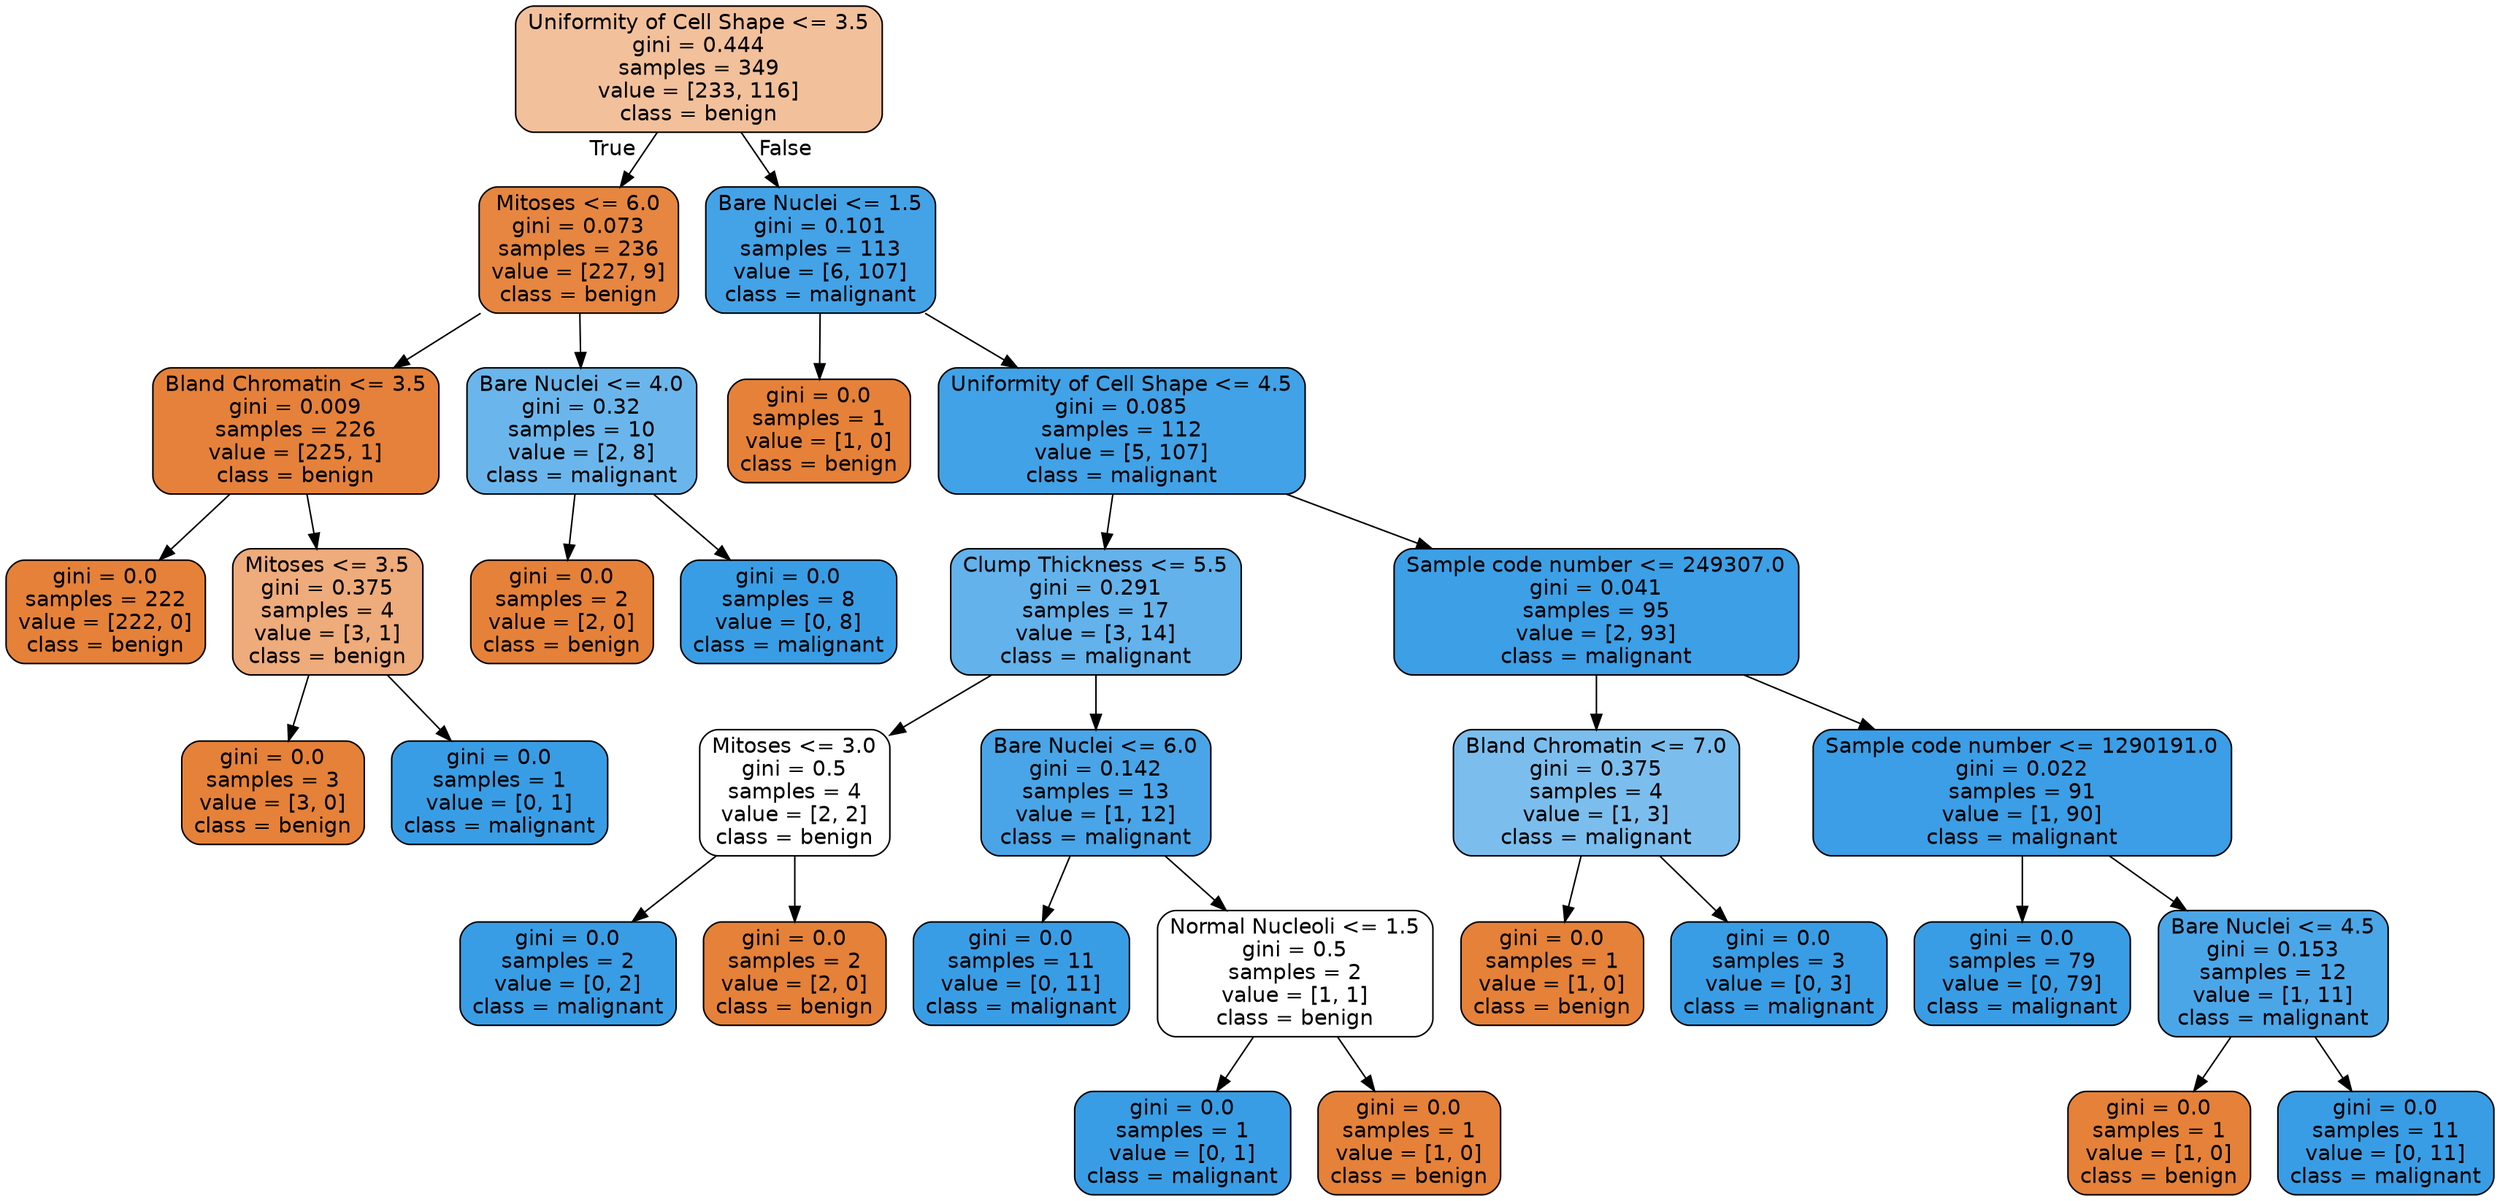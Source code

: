 digraph Tree {
node [shape=box, style="filled, rounded", color="black", fontname=helvetica] ;
edge [fontname=helvetica] ;
0 [label="Uniformity of Cell Shape <= 3.5\ngini = 0.444\nsamples = 349\nvalue = [233, 116]\nclass = benign", fillcolor="#e5813980"] ;
1 [label="Mitoses <= 6.0\ngini = 0.073\nsamples = 236\nvalue = [227, 9]\nclass = benign", fillcolor="#e58139f5"] ;
0 -> 1 [labeldistance=2.5, labelangle=45, headlabel="True"] ;
2 [label="Bland Chromatin <= 3.5\ngini = 0.009\nsamples = 226\nvalue = [225, 1]\nclass = benign", fillcolor="#e58139fe"] ;
1 -> 2 ;
3 [label="gini = 0.0\nsamples = 222\nvalue = [222, 0]\nclass = benign", fillcolor="#e58139ff"] ;
2 -> 3 ;
4 [label="Mitoses <= 3.5\ngini = 0.375\nsamples = 4\nvalue = [3, 1]\nclass = benign", fillcolor="#e58139aa"] ;
2 -> 4 ;
5 [label="gini = 0.0\nsamples = 3\nvalue = [3, 0]\nclass = benign", fillcolor="#e58139ff"] ;
4 -> 5 ;
6 [label="gini = 0.0\nsamples = 1\nvalue = [0, 1]\nclass = malignant", fillcolor="#399de5ff"] ;
4 -> 6 ;
7 [label="Bare Nuclei <= 4.0\ngini = 0.32\nsamples = 10\nvalue = [2, 8]\nclass = malignant", fillcolor="#399de5bf"] ;
1 -> 7 ;
8 [label="gini = 0.0\nsamples = 2\nvalue = [2, 0]\nclass = benign", fillcolor="#e58139ff"] ;
7 -> 8 ;
9 [label="gini = 0.0\nsamples = 8\nvalue = [0, 8]\nclass = malignant", fillcolor="#399de5ff"] ;
7 -> 9 ;
10 [label="Bare Nuclei <= 1.5\ngini = 0.101\nsamples = 113\nvalue = [6, 107]\nclass = malignant", fillcolor="#399de5f1"] ;
0 -> 10 [labeldistance=2.5, labelangle=-45, headlabel="False"] ;
11 [label="gini = 0.0\nsamples = 1\nvalue = [1, 0]\nclass = benign", fillcolor="#e58139ff"] ;
10 -> 11 ;
12 [label="Uniformity of Cell Shape <= 4.5\ngini = 0.085\nsamples = 112\nvalue = [5, 107]\nclass = malignant", fillcolor="#399de5f3"] ;
10 -> 12 ;
13 [label="Clump Thickness <= 5.5\ngini = 0.291\nsamples = 17\nvalue = [3, 14]\nclass = malignant", fillcolor="#399de5c8"] ;
12 -> 13 ;
14 [label="Mitoses <= 3.0\ngini = 0.5\nsamples = 4\nvalue = [2, 2]\nclass = benign", fillcolor="#e5813900"] ;
13 -> 14 ;
15 [label="gini = 0.0\nsamples = 2\nvalue = [0, 2]\nclass = malignant", fillcolor="#399de5ff"] ;
14 -> 15 ;
16 [label="gini = 0.0\nsamples = 2\nvalue = [2, 0]\nclass = benign", fillcolor="#e58139ff"] ;
14 -> 16 ;
17 [label="Bare Nuclei <= 6.0\ngini = 0.142\nsamples = 13\nvalue = [1, 12]\nclass = malignant", fillcolor="#399de5ea"] ;
13 -> 17 ;
18 [label="gini = 0.0\nsamples = 11\nvalue = [0, 11]\nclass = malignant", fillcolor="#399de5ff"] ;
17 -> 18 ;
19 [label="Normal Nucleoli <= 1.5\ngini = 0.5\nsamples = 2\nvalue = [1, 1]\nclass = benign", fillcolor="#e5813900"] ;
17 -> 19 ;
20 [label="gini = 0.0\nsamples = 1\nvalue = [0, 1]\nclass = malignant", fillcolor="#399de5ff"] ;
19 -> 20 ;
21 [label="gini = 0.0\nsamples = 1\nvalue = [1, 0]\nclass = benign", fillcolor="#e58139ff"] ;
19 -> 21 ;
22 [label="Sample code number <= 249307.0\ngini = 0.041\nsamples = 95\nvalue = [2, 93]\nclass = malignant", fillcolor="#399de5fa"] ;
12 -> 22 ;
23 [label="Bland Chromatin <= 7.0\ngini = 0.375\nsamples = 4\nvalue = [1, 3]\nclass = malignant", fillcolor="#399de5aa"] ;
22 -> 23 ;
24 [label="gini = 0.0\nsamples = 1\nvalue = [1, 0]\nclass = benign", fillcolor="#e58139ff"] ;
23 -> 24 ;
25 [label="gini = 0.0\nsamples = 3\nvalue = [0, 3]\nclass = malignant", fillcolor="#399de5ff"] ;
23 -> 25 ;
26 [label="Sample code number <= 1290191.0\ngini = 0.022\nsamples = 91\nvalue = [1, 90]\nclass = malignant", fillcolor="#399de5fc"] ;
22 -> 26 ;
27 [label="gini = 0.0\nsamples = 79\nvalue = [0, 79]\nclass = malignant", fillcolor="#399de5ff"] ;
26 -> 27 ;
28 [label="Bare Nuclei <= 4.5\ngini = 0.153\nsamples = 12\nvalue = [1, 11]\nclass = malignant", fillcolor="#399de5e8"] ;
26 -> 28 ;
29 [label="gini = 0.0\nsamples = 1\nvalue = [1, 0]\nclass = benign", fillcolor="#e58139ff"] ;
28 -> 29 ;
30 [label="gini = 0.0\nsamples = 11\nvalue = [0, 11]\nclass = malignant", fillcolor="#399de5ff"] ;
28 -> 30 ;
}